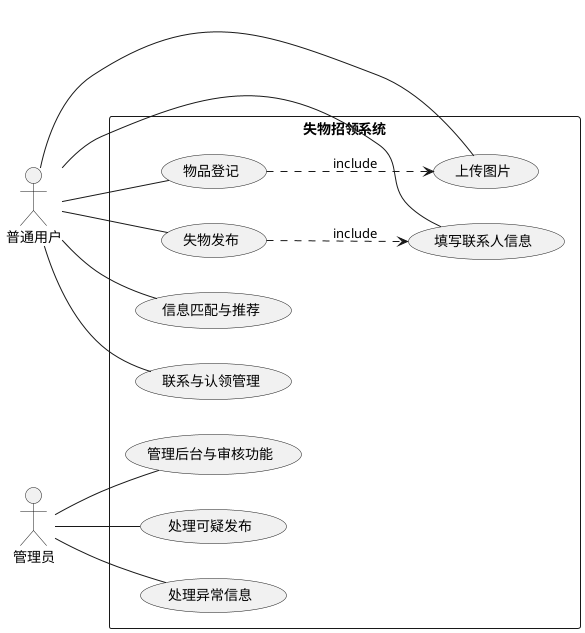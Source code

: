 ```plantuml
@startuml
left to right direction
skinparam packageStyle rectangle

actor "普通用户" as user
actor "管理员" as admin

rectangle "失物招领系统" {
    usecase "物品登记" as uc1
    usecase "失物发布" as uc2
    usecase "信息匹配与推荐" as uc3
    usecase "联系与认领管理" as uc4
    usecase "管理后台与审核功能" as uc5
    usecase "处理可疑发布" as uc6
    usecase "处理异常信息" as uc7
    usecase "上传图片" as uc8
    usecase "填写联系人信息" as uc9
}

user -- uc1
user -- uc2
user -- uc3
user -- uc4
user -- uc8
user -- uc9

admin -- uc5
admin -- uc6
admin -- uc7

uc1 ..> uc8 : include
uc2 ..> uc9 : include

@enduml
```

### 代码解释：
1. **基本结构**：使用 `@startuml` 和 `@enduml` 包裹整个用例图代码，这是 PlantUML 定义图形的标准格式。
2. **参与者定义**：使用 `actor` 关键字定义了两个参与者，分别是“普通用户”和“管理员”，并使用 `as` 关键字为其指定了别名，方便后续引用。
3. **系统边界**：使用 `rectangle` 关键字定义了“失物招领系统”的边界，将所有用例包含在内。
4. **用例定义**：在 `rectangle` 内部使用 `usecase` 关键字定义了各个用例，并为每个用例指定了别名。
5. **关联关系**：使用 `--` 符号表示参与者与用例之间的关联关系，将参与者和对应的用例连接起来。
6. **包含关系**：使用 `..>` 符号和 `: include` 标签表示用例之间的包含关系，如“物品登记”包含“上传图片”，“失物发布”包含“填写联系人信息”。